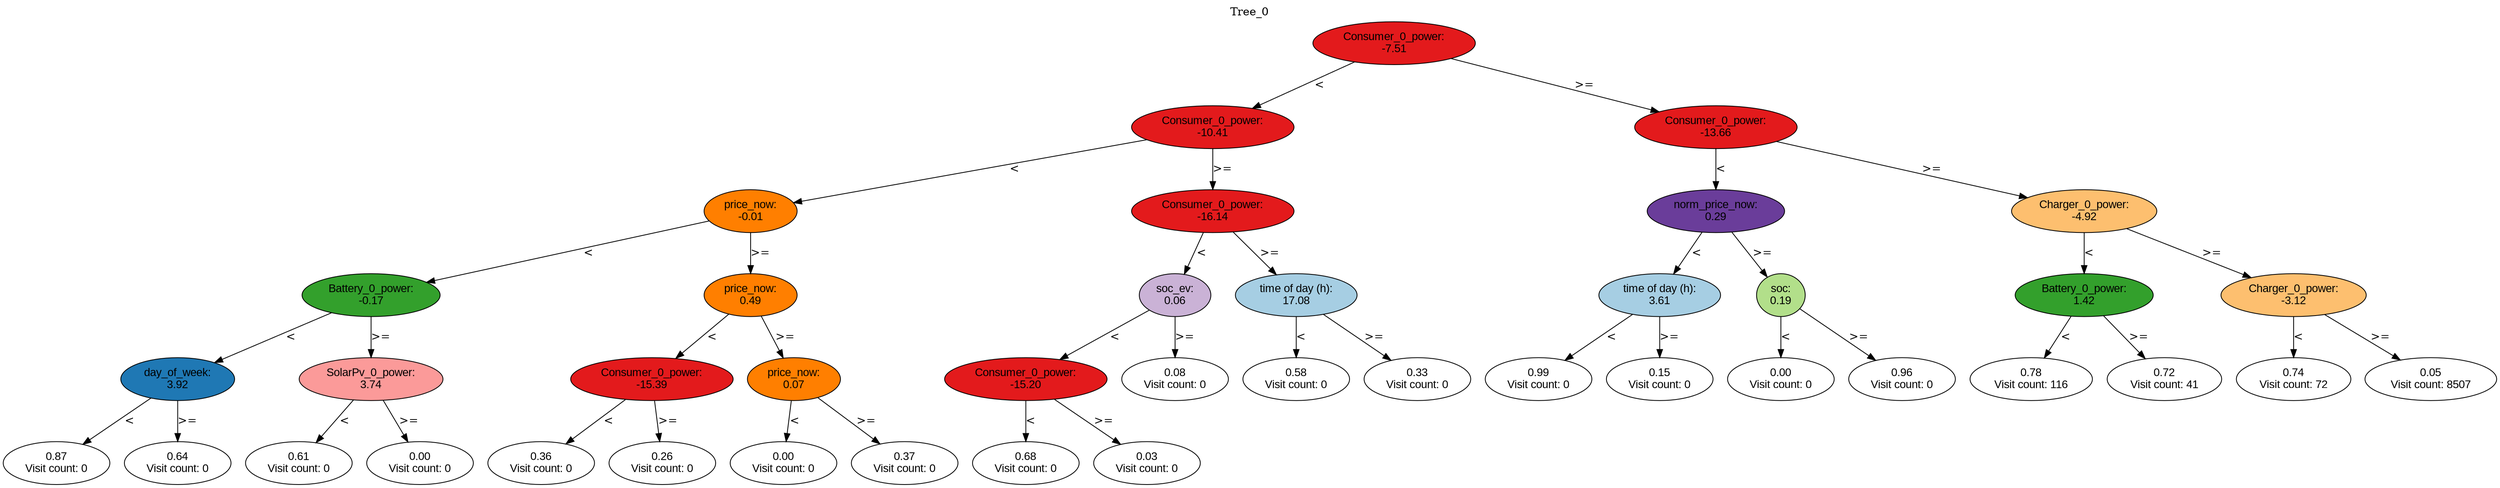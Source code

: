 digraph BST {
    node [fontname="Arial" style=filled colorscheme=paired12];
    0 [ label = "Consumer_0_power:
-7.51" fillcolor=6];
    1 [ label = "Consumer_0_power:
-10.41" fillcolor=6];
    2 [ label = "price_now:
-0.01" fillcolor=8];
    3 [ label = "Battery_0_power:
-0.17" fillcolor=4];
    4 [ label = "day_of_week:
3.92" fillcolor=2];
    5 [ label = "0.87
Visit count: 0" fillcolor=white];
    6 [ label = "0.64
Visit count: 0" fillcolor=white];
    7 [ label = "SolarPv_0_power:
3.74" fillcolor=5];
    8 [ label = "0.61
Visit count: 0" fillcolor=white];
    9 [ label = "0.00
Visit count: 0" fillcolor=white];
    10 [ label = "price_now:
0.49" fillcolor=8];
    11 [ label = "Consumer_0_power:
-15.39" fillcolor=6];
    12 [ label = "0.36
Visit count: 0" fillcolor=white];
    13 [ label = "0.26
Visit count: 0" fillcolor=white];
    14 [ label = "price_now:
0.07" fillcolor=8];
    15 [ label = "0.00
Visit count: 0" fillcolor=white];
    16 [ label = "0.37
Visit count: 0" fillcolor=white];
    17 [ label = "Consumer_0_power:
-16.14" fillcolor=6];
    18 [ label = "soc_ev:
0.06" fillcolor=9];
    19 [ label = "Consumer_0_power:
-15.20" fillcolor=6];
    20 [ label = "0.68
Visit count: 0" fillcolor=white];
    21 [ label = "0.03
Visit count: 0" fillcolor=white];
    22 [ label = "0.08
Visit count: 0" fillcolor=white];
    23 [ label = "time of day (h):
17.08" fillcolor=1];
    24 [ label = "0.58
Visit count: 0" fillcolor=white];
    25 [ label = "0.33
Visit count: 0" fillcolor=white];
    26 [ label = "Consumer_0_power:
-13.66" fillcolor=6];
    27 [ label = "norm_price_now:
0.29" fillcolor=10];
    28 [ label = "time of day (h):
3.61" fillcolor=1];
    29 [ label = "0.99
Visit count: 0" fillcolor=white];
    30 [ label = "0.15
Visit count: 0" fillcolor=white];
    31 [ label = "soc:
0.19" fillcolor=3];
    32 [ label = "0.00
Visit count: 0" fillcolor=white];
    33 [ label = "0.96
Visit count: 0" fillcolor=white];
    34 [ label = "Charger_0_power:
-4.92" fillcolor=7];
    35 [ label = "Battery_0_power:
1.42" fillcolor=4];
    36 [ label = "0.78
Visit count: 116" fillcolor=white];
    37 [ label = "0.72
Visit count: 41" fillcolor=white];
    38 [ label = "Charger_0_power:
-3.12" fillcolor=7];
    39 [ label = "0.74
Visit count: 72" fillcolor=white];
    40 [ label = "0.05
Visit count: 8507" fillcolor=white];

    0  -> 1[ label = "<"];
    0  -> 26[ label = ">="];
    1  -> 2[ label = "<"];
    1  -> 17[ label = ">="];
    2  -> 3[ label = "<"];
    2  -> 10[ label = ">="];
    3  -> 4[ label = "<"];
    3  -> 7[ label = ">="];
    4  -> 5[ label = "<"];
    4  -> 6[ label = ">="];
    7  -> 8[ label = "<"];
    7  -> 9[ label = ">="];
    10  -> 11[ label = "<"];
    10  -> 14[ label = ">="];
    11  -> 12[ label = "<"];
    11  -> 13[ label = ">="];
    14  -> 15[ label = "<"];
    14  -> 16[ label = ">="];
    17  -> 18[ label = "<"];
    17  -> 23[ label = ">="];
    18  -> 19[ label = "<"];
    18  -> 22[ label = ">="];
    19  -> 20[ label = "<"];
    19  -> 21[ label = ">="];
    23  -> 24[ label = "<"];
    23  -> 25[ label = ">="];
    26  -> 27[ label = "<"];
    26  -> 34[ label = ">="];
    27  -> 28[ label = "<"];
    27  -> 31[ label = ">="];
    28  -> 29[ label = "<"];
    28  -> 30[ label = ">="];
    31  -> 32[ label = "<"];
    31  -> 33[ label = ">="];
    34  -> 35[ label = "<"];
    34  -> 38[ label = ">="];
    35  -> 36[ label = "<"];
    35  -> 37[ label = ">="];
    38  -> 39[ label = "<"];
    38  -> 40[ label = ">="];

    labelloc="t";
    label="Tree_0";
}